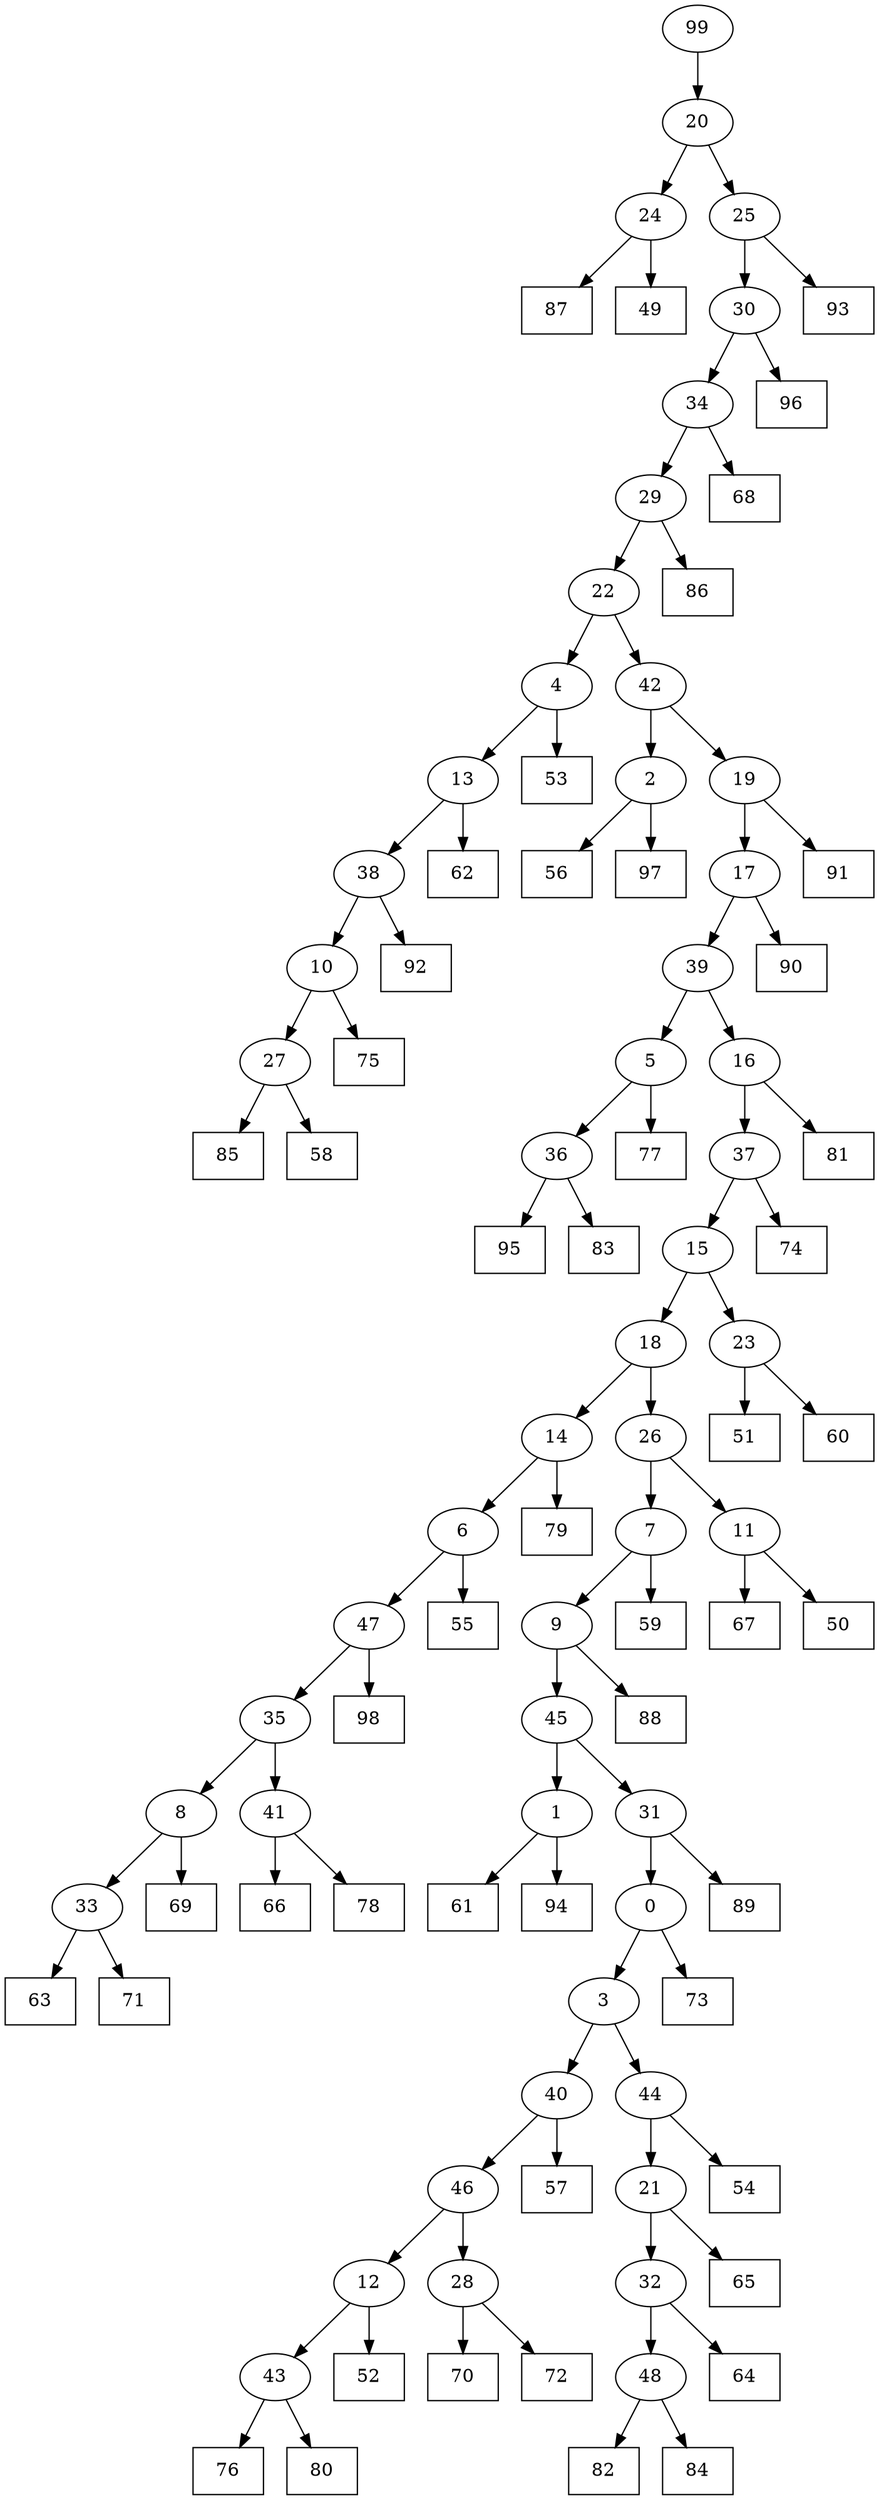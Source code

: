 digraph G {
0[label="0"];
1[label="1"];
2[label="2"];
3[label="3"];
4[label="4"];
5[label="5"];
6[label="6"];
7[label="7"];
8[label="8"];
9[label="9"];
10[label="10"];
11[label="11"];
12[label="12"];
13[label="13"];
14[label="14"];
15[label="15"];
16[label="16"];
17[label="17"];
18[label="18"];
19[label="19"];
20[label="20"];
21[label="21"];
22[label="22"];
23[label="23"];
24[label="24"];
25[label="25"];
26[label="26"];
27[label="27"];
28[label="28"];
29[label="29"];
30[label="30"];
31[label="31"];
32[label="32"];
33[label="33"];
34[label="34"];
35[label="35"];
36[label="36"];
37[label="37"];
38[label="38"];
39[label="39"];
40[label="40"];
41[label="41"];
42[label="42"];
43[label="43"];
44[label="44"];
45[label="45"];
46[label="46"];
47[label="47"];
48[label="48"];
49[shape=box,label="95"];
50[shape=box,label="53"];
51[shape=box,label="51"];
52[shape=box,label="91"];
53[shape=box,label="64"];
54[shape=box,label="92"];
55[shape=box,label="70"];
56[shape=box,label="66"];
57[shape=box,label="88"];
58[shape=box,label="62"];
59[shape=box,label="85"];
60[shape=box,label="54"];
61[shape=box,label="67"];
62[shape=box,label="82"];
63[shape=box,label="65"];
64[shape=box,label="78"];
65[shape=box,label="89"];
66[shape=box,label="50"];
67[shape=box,label="90"];
68[shape=box,label="63"];
69[shape=box,label="60"];
70[shape=box,label="86"];
71[shape=box,label="98"];
72[shape=box,label="77"];
73[shape=box,label="75"];
74[shape=box,label="73"];
75[shape=box,label="76"];
76[shape=box,label="61"];
77[shape=box,label="52"];
78[shape=box,label="57"];
79[shape=box,label="69"];
80[shape=box,label="56"];
81[shape=box,label="68"];
82[shape=box,label="93"];
83[shape=box,label="72"];
84[shape=box,label="80"];
85[shape=box,label="87"];
86[shape=box,label="58"];
87[shape=box,label="71"];
88[shape=box,label="74"];
89[shape=box,label="96"];
90[shape=box,label="59"];
91[shape=box,label="83"];
92[shape=box,label="81"];
93[shape=box,label="97"];
94[shape=box,label="55"];
95[shape=box,label="94"];
96[shape=box,label="49"];
97[shape=box,label="79"];
98[shape=box,label="84"];
99[label="99"];
37->88 ;
11->66 ;
23->51 ;
1->95 ;
21->32 ;
18->26 ;
32->53 ;
11->61 ;
0->74 ;
6->94 ;
19->52 ;
14->97 ;
9->45 ;
4->50 ;
0->3 ;
27->59 ;
26->7 ;
43->75 ;
17->67 ;
5->72 ;
10->27 ;
27->86 ;
32->48 ;
48->62 ;
21->63 ;
12->77 ;
38->54 ;
24->85 ;
44->21 ;
28->55 ;
36->49 ;
15->23 ;
48->98 ;
13->58 ;
10->73 ;
26->11 ;
36->91 ;
4->13 ;
3->40 ;
29->22 ;
42->2 ;
2->80 ;
38->10 ;
7->9 ;
9->57 ;
1->76 ;
7->90 ;
39->5 ;
40->78 ;
3->44 ;
44->60 ;
45->1 ;
47->35 ;
25->82 ;
5->36 ;
35->41 ;
41->56 ;
34->29 ;
29->70 ;
24->96 ;
2->93 ;
41->64 ;
12->43 ;
43->84 ;
23->69 ;
22->42 ;
42->19 ;
40->46 ;
46->12 ;
28->83 ;
20->24 ;
33->87 ;
19->17 ;
6->47 ;
47->71 ;
22->4 ;
35->8 ;
8->79 ;
45->31 ;
31->0 ;
34->81 ;
16->37 ;
37->15 ;
31->65 ;
99->20 ;
30->34 ;
20->25 ;
30->89 ;
46->28 ;
17->39 ;
39->16 ;
16->92 ;
14->6 ;
25->30 ;
8->33 ;
33->68 ;
13->38 ;
15->18 ;
18->14 ;
}
